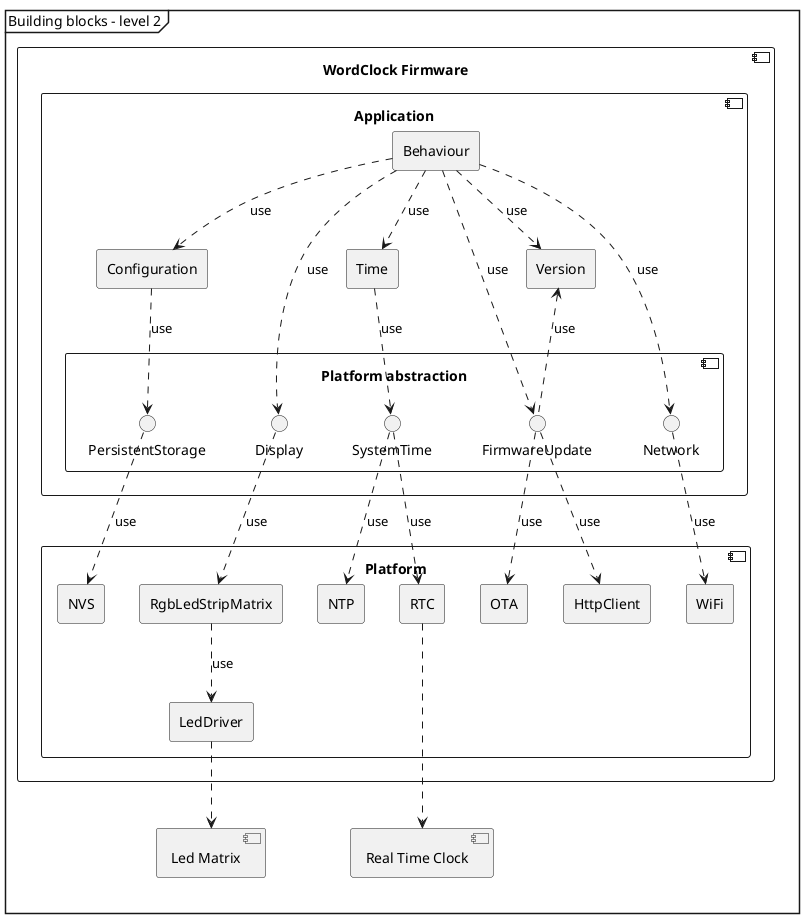 @startuml
mainframe Building blocks - level 2

component "WordClock Firmware" as clk_fw{
    component Application {
        rectangle Behaviour
        rectangle Configuration
        rectangle Version
        rectangle Time

        component "Platform abstraction" as pal {
            interface Display
            interface PersistentStorage
            interface Network
            interface SystemTime
            interface FirmwareUpdate
        }
    }

    component Platform {
        rectangle RgbLedStripMatrix
        rectangle LedDriver
        rectangle NTP
        rectangle RTC
        rectangle NVS
        rectangle WiFi
        rectangle HttpClient
        rectangle OTA
    }
}

component "Real Time Clock" as Rtc
component "Led Matrix" as Led_matrix

Behaviour .> Configuration: use
Behaviour .> Time: use
Behaviour ..> Network: use
Behaviour ..> Display: use
Behaviour ..> Version: use
Behaviour ..> FirmwareUpdate: use
Time ..> SystemTime: use
Configuration ..> PersistentStorage: use
Version <.. FirmwareUpdate: use

Display ..> RgbLedStripMatrix: use
RgbLedStripMatrix ..> LedDriver: use
PersistentStorage ..> NVS: use
Network ..> WiFi: use
SystemTime ..> NTP: use
SystemTime ..> RTC: use
FirmwareUpdate ..> OTA: use
FirmwareUpdate ..> HttpClient: use

RTC ...> Rtc
LedDriver ..> Led_matrix

@enduml